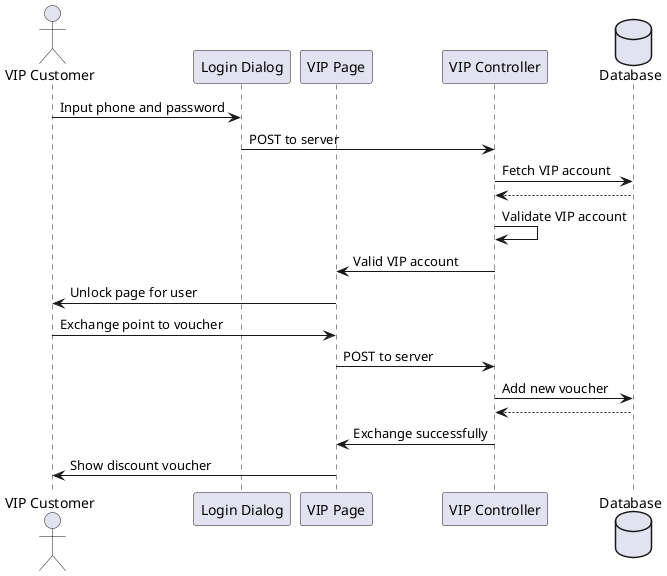 @startuml

actor "VIP Customer" as VC
participant "Login Dialog" as LD
participant "VIP Page" as VP
participant "VIP Controller" as VCO
database Database as D

VC -> LD: Input phone and password
LD -> VCO: POST to server
VCO -> D: Fetch VIP account
D --> VCO
VCO -> VCO: Validate VIP account
VCO -> VP: Valid VIP account
VP -> VC: Unlock page for user
VC -> VP: Exchange point to voucher
VP -> VCO: POST to server
VCO -> D: Add new voucher
D --> VCO
VCO -> VP: Exchange successfully
VP -> VC: Show discount voucher


@enduml